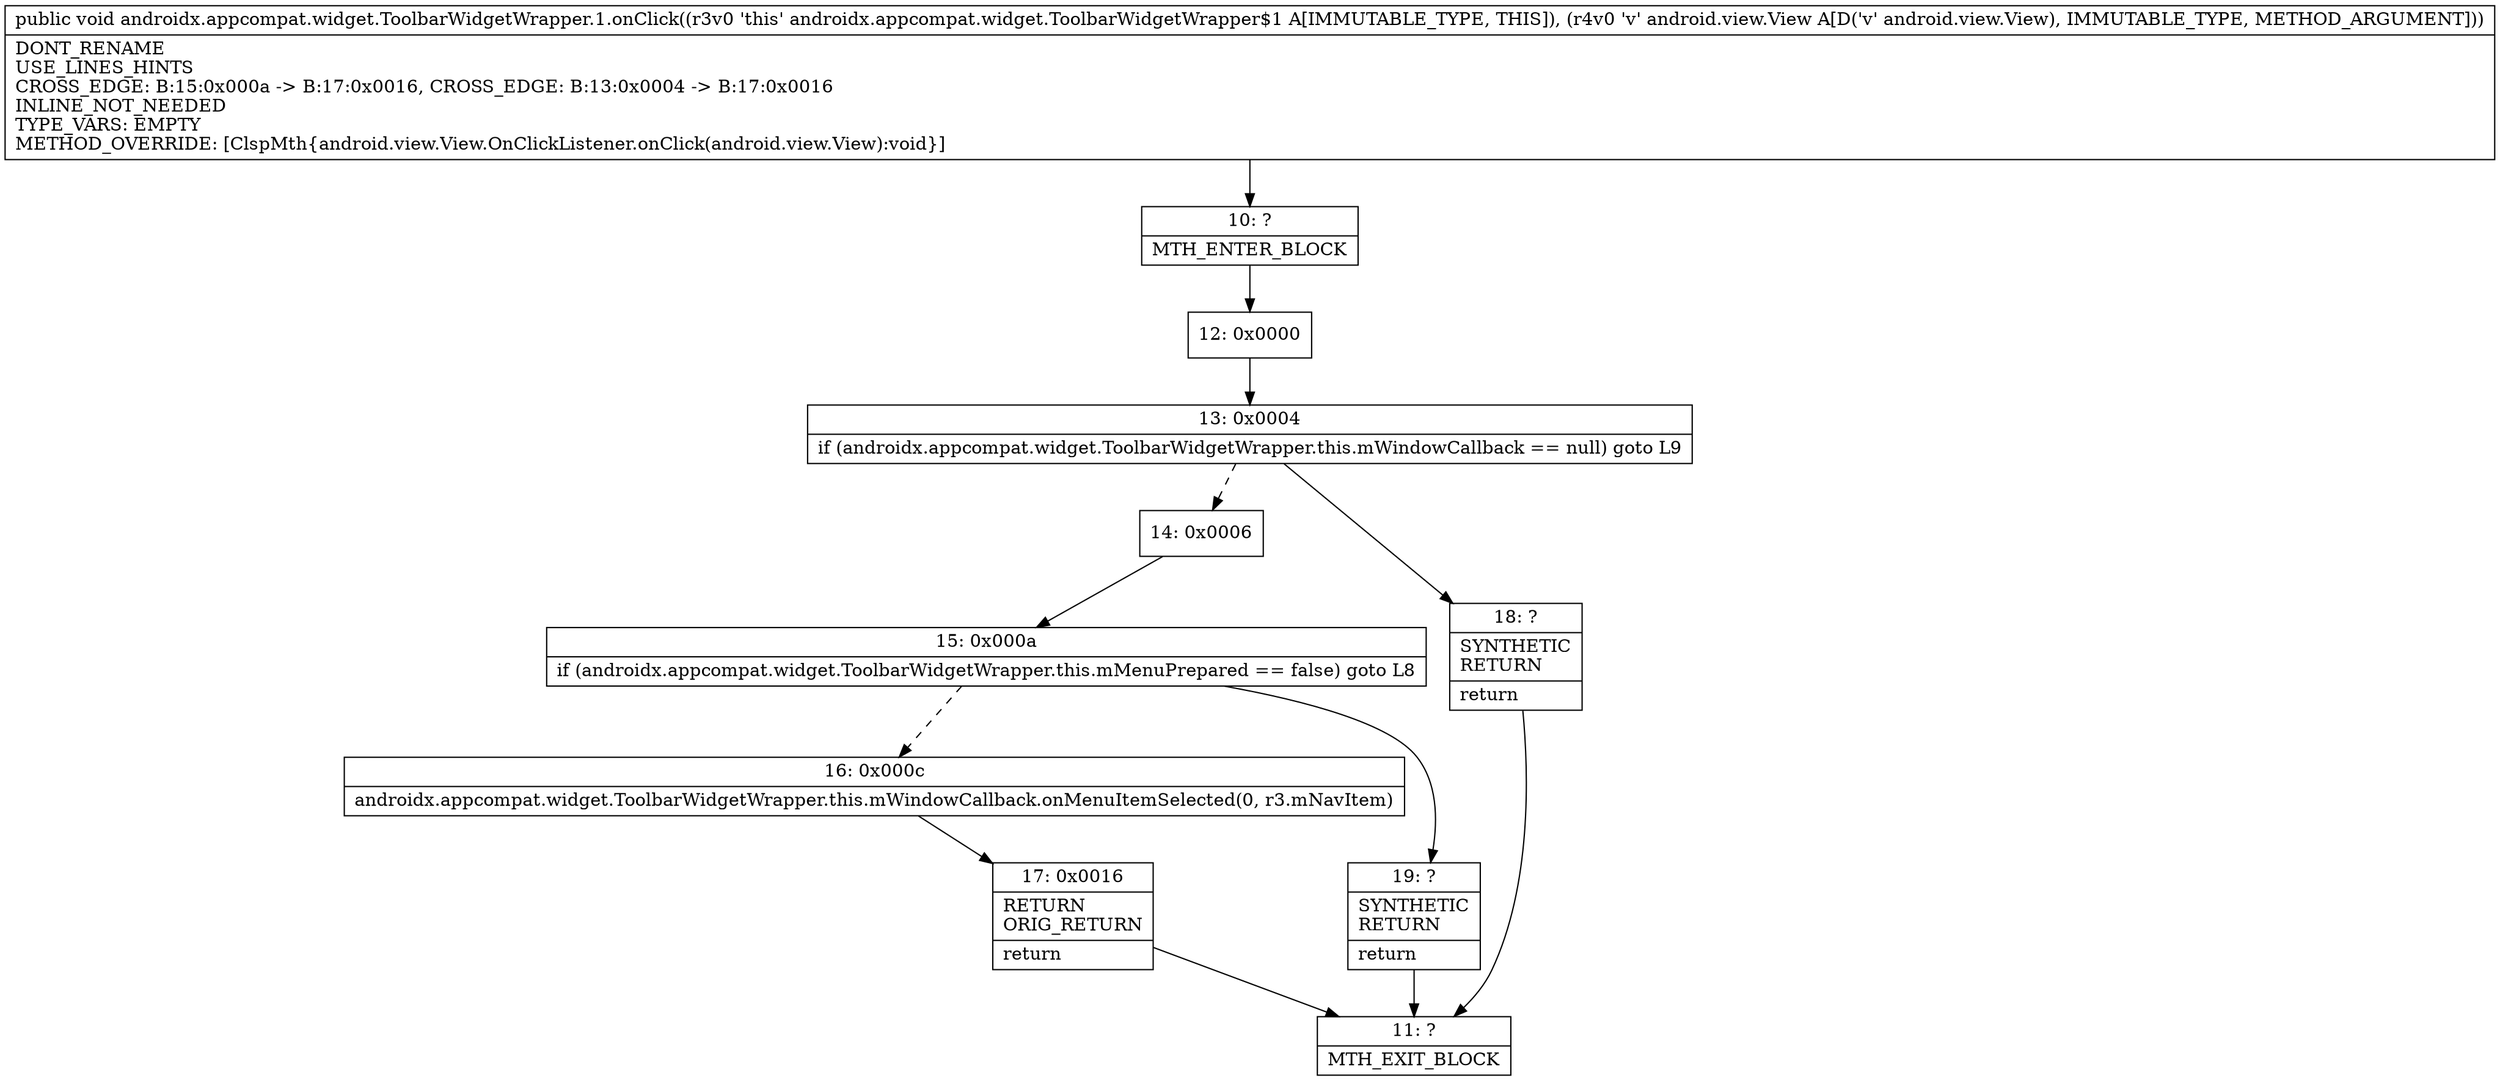 digraph "CFG forandroidx.appcompat.widget.ToolbarWidgetWrapper.1.onClick(Landroid\/view\/View;)V" {
Node_10 [shape=record,label="{10\:\ ?|MTH_ENTER_BLOCK\l}"];
Node_12 [shape=record,label="{12\:\ 0x0000}"];
Node_13 [shape=record,label="{13\:\ 0x0004|if (androidx.appcompat.widget.ToolbarWidgetWrapper.this.mWindowCallback == null) goto L9\l}"];
Node_14 [shape=record,label="{14\:\ 0x0006}"];
Node_15 [shape=record,label="{15\:\ 0x000a|if (androidx.appcompat.widget.ToolbarWidgetWrapper.this.mMenuPrepared == false) goto L8\l}"];
Node_16 [shape=record,label="{16\:\ 0x000c|androidx.appcompat.widget.ToolbarWidgetWrapper.this.mWindowCallback.onMenuItemSelected(0, r3.mNavItem)\l}"];
Node_17 [shape=record,label="{17\:\ 0x0016|RETURN\lORIG_RETURN\l|return\l}"];
Node_11 [shape=record,label="{11\:\ ?|MTH_EXIT_BLOCK\l}"];
Node_19 [shape=record,label="{19\:\ ?|SYNTHETIC\lRETURN\l|return\l}"];
Node_18 [shape=record,label="{18\:\ ?|SYNTHETIC\lRETURN\l|return\l}"];
MethodNode[shape=record,label="{public void androidx.appcompat.widget.ToolbarWidgetWrapper.1.onClick((r3v0 'this' androidx.appcompat.widget.ToolbarWidgetWrapper$1 A[IMMUTABLE_TYPE, THIS]), (r4v0 'v' android.view.View A[D('v' android.view.View), IMMUTABLE_TYPE, METHOD_ARGUMENT]))  | DONT_RENAME\lUSE_LINES_HINTS\lCROSS_EDGE: B:15:0x000a \-\> B:17:0x0016, CROSS_EDGE: B:13:0x0004 \-\> B:17:0x0016\lINLINE_NOT_NEEDED\lTYPE_VARS: EMPTY\lMETHOD_OVERRIDE: [ClspMth\{android.view.View.OnClickListener.onClick(android.view.View):void\}]\l}"];
MethodNode -> Node_10;Node_10 -> Node_12;
Node_12 -> Node_13;
Node_13 -> Node_14[style=dashed];
Node_13 -> Node_18;
Node_14 -> Node_15;
Node_15 -> Node_16[style=dashed];
Node_15 -> Node_19;
Node_16 -> Node_17;
Node_17 -> Node_11;
Node_19 -> Node_11;
Node_18 -> Node_11;
}

